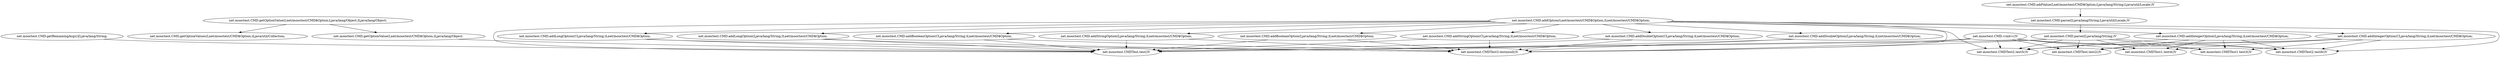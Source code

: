 digraph g {
	"net.mooctest.CMD.addLongOption(CLjava/lang/String;)Lnet/mooctest/CMD$Option;" -> "net.mooctest.CMDTest.test()V";
	"net.mooctest.CMD.addLongOption(CLjava/lang/String;)Lnet/mooctest/CMD$Option;" -> "net.mooctest.CMDTest3.testnnull()V";
	"net.mooctest.CMD.getRemainingArgs()[Ljava/lang/String;" -> "net.mooctest.CMDTest.test()V";
	"net.mooctest.CMD.getOptionValue(Lnet/mooctest/CMD$Option;)Ljava/lang/Object;" -> "net.mooctest.CMDTest.test()V";
	"net.mooctest.CMD.parse([Ljava/lang/String;Ljava/util/Locale;)V" -> "net.mooctest.CMD.parse([Ljava/lang/String;)V";
	"net.mooctest.CMD.addIntegerOption(CLjava/lang/String;)Lnet/mooctest/CMD$Option;" -> "net.mooctest.CMDTest.test2()V";
	"net.mooctest.CMD.addIntegerOption(CLjava/lang/String;)Lnet/mooctest/CMD$Option;" -> "net.mooctest.CMDTest1.test4()V";
	"net.mooctest.CMD.addIntegerOption(CLjava/lang/String;)Lnet/mooctest/CMD$Option;" -> "net.mooctest.CMDTest1.test3()V";
	"net.mooctest.CMD.addIntegerOption(CLjava/lang/String;)Lnet/mooctest/CMD$Option;" -> "net.mooctest.CMDTest2.test5()V";
	"net.mooctest.CMD.addIntegerOption(CLjava/lang/String;)Lnet/mooctest/CMD$Option;" -> "net.mooctest.CMDTest2.test6()V";
	"net.mooctest.CMD.parse([Ljava/lang/String;)V" -> "net.mooctest.CMDTest.test()V";
	"net.mooctest.CMD.parse([Ljava/lang/String;)V" -> "net.mooctest.CMDTest.test2()V";
	"net.mooctest.CMD.parse([Ljava/lang/String;)V" -> "net.mooctest.CMDTest3.testnnull()V";
	"net.mooctest.CMD.parse([Ljava/lang/String;)V" -> "net.mooctest.CMDTest1.test4()V";
	"net.mooctest.CMD.parse([Ljava/lang/String;)V" -> "net.mooctest.CMDTest1.test3()V";
	"net.mooctest.CMD.parse([Ljava/lang/String;)V" -> "net.mooctest.CMDTest2.test5()V";
	"net.mooctest.CMD.parse([Ljava/lang/String;)V" -> "net.mooctest.CMDTest2.test6()V";
	"net.mooctest.CMD.addOption(Lnet/mooctest/CMD$Option;)Lnet/mooctest/CMD$Option;" -> "net.mooctest.CMD.addLongOption(CLjava/lang/String;)Lnet/mooctest/CMD$Option;";
	"net.mooctest.CMD.addOption(Lnet/mooctest/CMD$Option;)Lnet/mooctest/CMD$Option;" -> "net.mooctest.CMDTest.test()V";
	"net.mooctest.CMD.addOption(Lnet/mooctest/CMD$Option;)Lnet/mooctest/CMD$Option;" -> "net.mooctest.CMD.addStringOption(CLjava/lang/String;)Lnet/mooctest/CMD$Option;";
	"net.mooctest.CMD.addOption(Lnet/mooctest/CMD$Option;)Lnet/mooctest/CMD$Option;" -> "net.mooctest.CMD.addIntegerOption(CLjava/lang/String;)Lnet/mooctest/CMD$Option;";
	"net.mooctest.CMD.addOption(Lnet/mooctest/CMD$Option;)Lnet/mooctest/CMD$Option;" -> "net.mooctest.CMDTest3.testnnull()V";
	"net.mooctest.CMD.addOption(Lnet/mooctest/CMD$Option;)Lnet/mooctest/CMD$Option;" -> "net.mooctest.CMDTest2.test5()V";
	"net.mooctest.CMD.addOption(Lnet/mooctest/CMD$Option;)Lnet/mooctest/CMD$Option;" -> "net.mooctest.CMD.addLongOption(Ljava/lang/String;)Lnet/mooctest/CMD$Option;";
	"net.mooctest.CMD.addOption(Lnet/mooctest/CMD$Option;)Lnet/mooctest/CMD$Option;" -> "net.mooctest.CMD.addStringOption(Ljava/lang/String;)Lnet/mooctest/CMD$Option;";
	"net.mooctest.CMD.addOption(Lnet/mooctest/CMD$Option;)Lnet/mooctest/CMD$Option;" -> "net.mooctest.CMD.addDoubleOption(Ljava/lang/String;)Lnet/mooctest/CMD$Option;";
	"net.mooctest.CMD.addOption(Lnet/mooctest/CMD$Option;)Lnet/mooctest/CMD$Option;" -> "net.mooctest.CMD.addBooleanOption(Ljava/lang/String;)Lnet/mooctest/CMD$Option;";
	"net.mooctest.CMD.addOption(Lnet/mooctest/CMD$Option;)Lnet/mooctest/CMD$Option;" -> "net.mooctest.CMD.addIntegerOption(Ljava/lang/String;)Lnet/mooctest/CMD$Option;";
	"net.mooctest.CMD.addOption(Lnet/mooctest/CMD$Option;)Lnet/mooctest/CMD$Option;" -> "net.mooctest.CMD.addDoubleOption(CLjava/lang/String;)Lnet/mooctest/CMD$Option;";
	"net.mooctest.CMD.addOption(Lnet/mooctest/CMD$Option;)Lnet/mooctest/CMD$Option;" -> "net.mooctest.CMDTest2.test6()V";
	"net.mooctest.CMD.addOption(Lnet/mooctest/CMD$Option;)Lnet/mooctest/CMD$Option;" -> "net.mooctest.CMD.addBooleanOption(CLjava/lang/String;)Lnet/mooctest/CMD$Option;";
	"net.mooctest.CMD.addValue(Lnet/mooctest/CMD$Option;Ljava/lang/String;Ljava/util/Locale;)V" -> "net.mooctest.CMD.parse([Ljava/lang/String;Ljava/util/Locale;)V";
	"net.mooctest.CMD.addLongOption(Ljava/lang/String;)Lnet/mooctest/CMD$Option;" -> "net.mooctest.CMDTest.test()V";
	"net.mooctest.CMD.addLongOption(Ljava/lang/String;)Lnet/mooctest/CMD$Option;" -> "net.mooctest.CMDTest3.testnnull()V";
	"net.mooctest.CMD.addDoubleOption(Ljava/lang/String;)Lnet/mooctest/CMD$Option;" -> "net.mooctest.CMDTest.test()V";
	"net.mooctest.CMD.addDoubleOption(Ljava/lang/String;)Lnet/mooctest/CMD$Option;" -> "net.mooctest.CMDTest3.testnnull()V";
	"net.mooctest.CMD.addDoubleOption(CLjava/lang/String;)Lnet/mooctest/CMD$Option;" -> "net.mooctest.CMDTest.test()V";
	"net.mooctest.CMD.addDoubleOption(CLjava/lang/String;)Lnet/mooctest/CMD$Option;" -> "net.mooctest.CMDTest3.testnnull()V";
	"net.mooctest.CMD.addBooleanOption(CLjava/lang/String;)Lnet/mooctest/CMD$Option;" -> "net.mooctest.CMDTest.test()V";
	"net.mooctest.CMD.addBooleanOption(CLjava/lang/String;)Lnet/mooctest/CMD$Option;" -> "net.mooctest.CMDTest3.testnnull()V";
	"net.mooctest.CMD.addStringOption(CLjava/lang/String;)Lnet/mooctest/CMD$Option;" -> "net.mooctest.CMDTest.test()V";
	"net.mooctest.CMD.addStringOption(CLjava/lang/String;)Lnet/mooctest/CMD$Option;" -> "net.mooctest.CMDTest3.testnnull()V";
	"net.mooctest.CMD.getOptionValue(Lnet/mooctest/CMD$Option;Ljava/lang/Object;)Ljava/lang/Object;" -> "net.mooctest.CMD.getOptionValue(Lnet/mooctest/CMD$Option;)Ljava/lang/Object;";
	"net.mooctest.CMD.getOptionValue(Lnet/mooctest/CMD$Option;Ljava/lang/Object;)Ljava/lang/Object;" -> "net.mooctest.CMD.getOptionValues(Lnet/mooctest/CMD$Option;)Ljava/util/Collection;";
	"net.mooctest.CMD.addStringOption(Ljava/lang/String;)Lnet/mooctest/CMD$Option;" -> "net.mooctest.CMDTest.test()V";
	"net.mooctest.CMD.addStringOption(Ljava/lang/String;)Lnet/mooctest/CMD$Option;" -> "net.mooctest.CMDTest3.testnnull()V";
	"net.mooctest.CMD.addBooleanOption(Ljava/lang/String;)Lnet/mooctest/CMD$Option;" -> "net.mooctest.CMDTest.test()V";
	"net.mooctest.CMD.addBooleanOption(Ljava/lang/String;)Lnet/mooctest/CMD$Option;" -> "net.mooctest.CMDTest3.testnnull()V";
	"net.mooctest.CMD.addIntegerOption(Ljava/lang/String;)Lnet/mooctest/CMD$Option;" -> "net.mooctest.CMDTest.test2()V";
	"net.mooctest.CMD.addIntegerOption(Ljava/lang/String;)Lnet/mooctest/CMD$Option;" -> "net.mooctest.CMDTest1.test4()V";
	"net.mooctest.CMD.addIntegerOption(Ljava/lang/String;)Lnet/mooctest/CMD$Option;" -> "net.mooctest.CMDTest1.test3()V";
	"net.mooctest.CMD.addIntegerOption(Ljava/lang/String;)Lnet/mooctest/CMD$Option;" -> "net.mooctest.CMDTest2.test5()V";
	"net.mooctest.CMD.addIntegerOption(Ljava/lang/String;)Lnet/mooctest/CMD$Option;" -> "net.mooctest.CMDTest2.test6()V";
	"net.mooctest.CMD.<init>()V" -> "net.mooctest.CMDTest.test()V";
	"net.mooctest.CMD.<init>()V" -> "net.mooctest.CMDTest.test2()V";
	"net.mooctest.CMD.<init>()V" -> "net.mooctest.CMDTest3.testnnull()V";
	"net.mooctest.CMD.<init>()V" -> "net.mooctest.CMDTest1.test4()V";
	"net.mooctest.CMD.<init>()V" -> "net.mooctest.CMDTest1.test3()V";
	"net.mooctest.CMD.<init>()V" -> "net.mooctest.CMDTest2.test5()V";
	"net.mooctest.CMD.<init>()V" -> "net.mooctest.CMDTest2.test6()V";
}